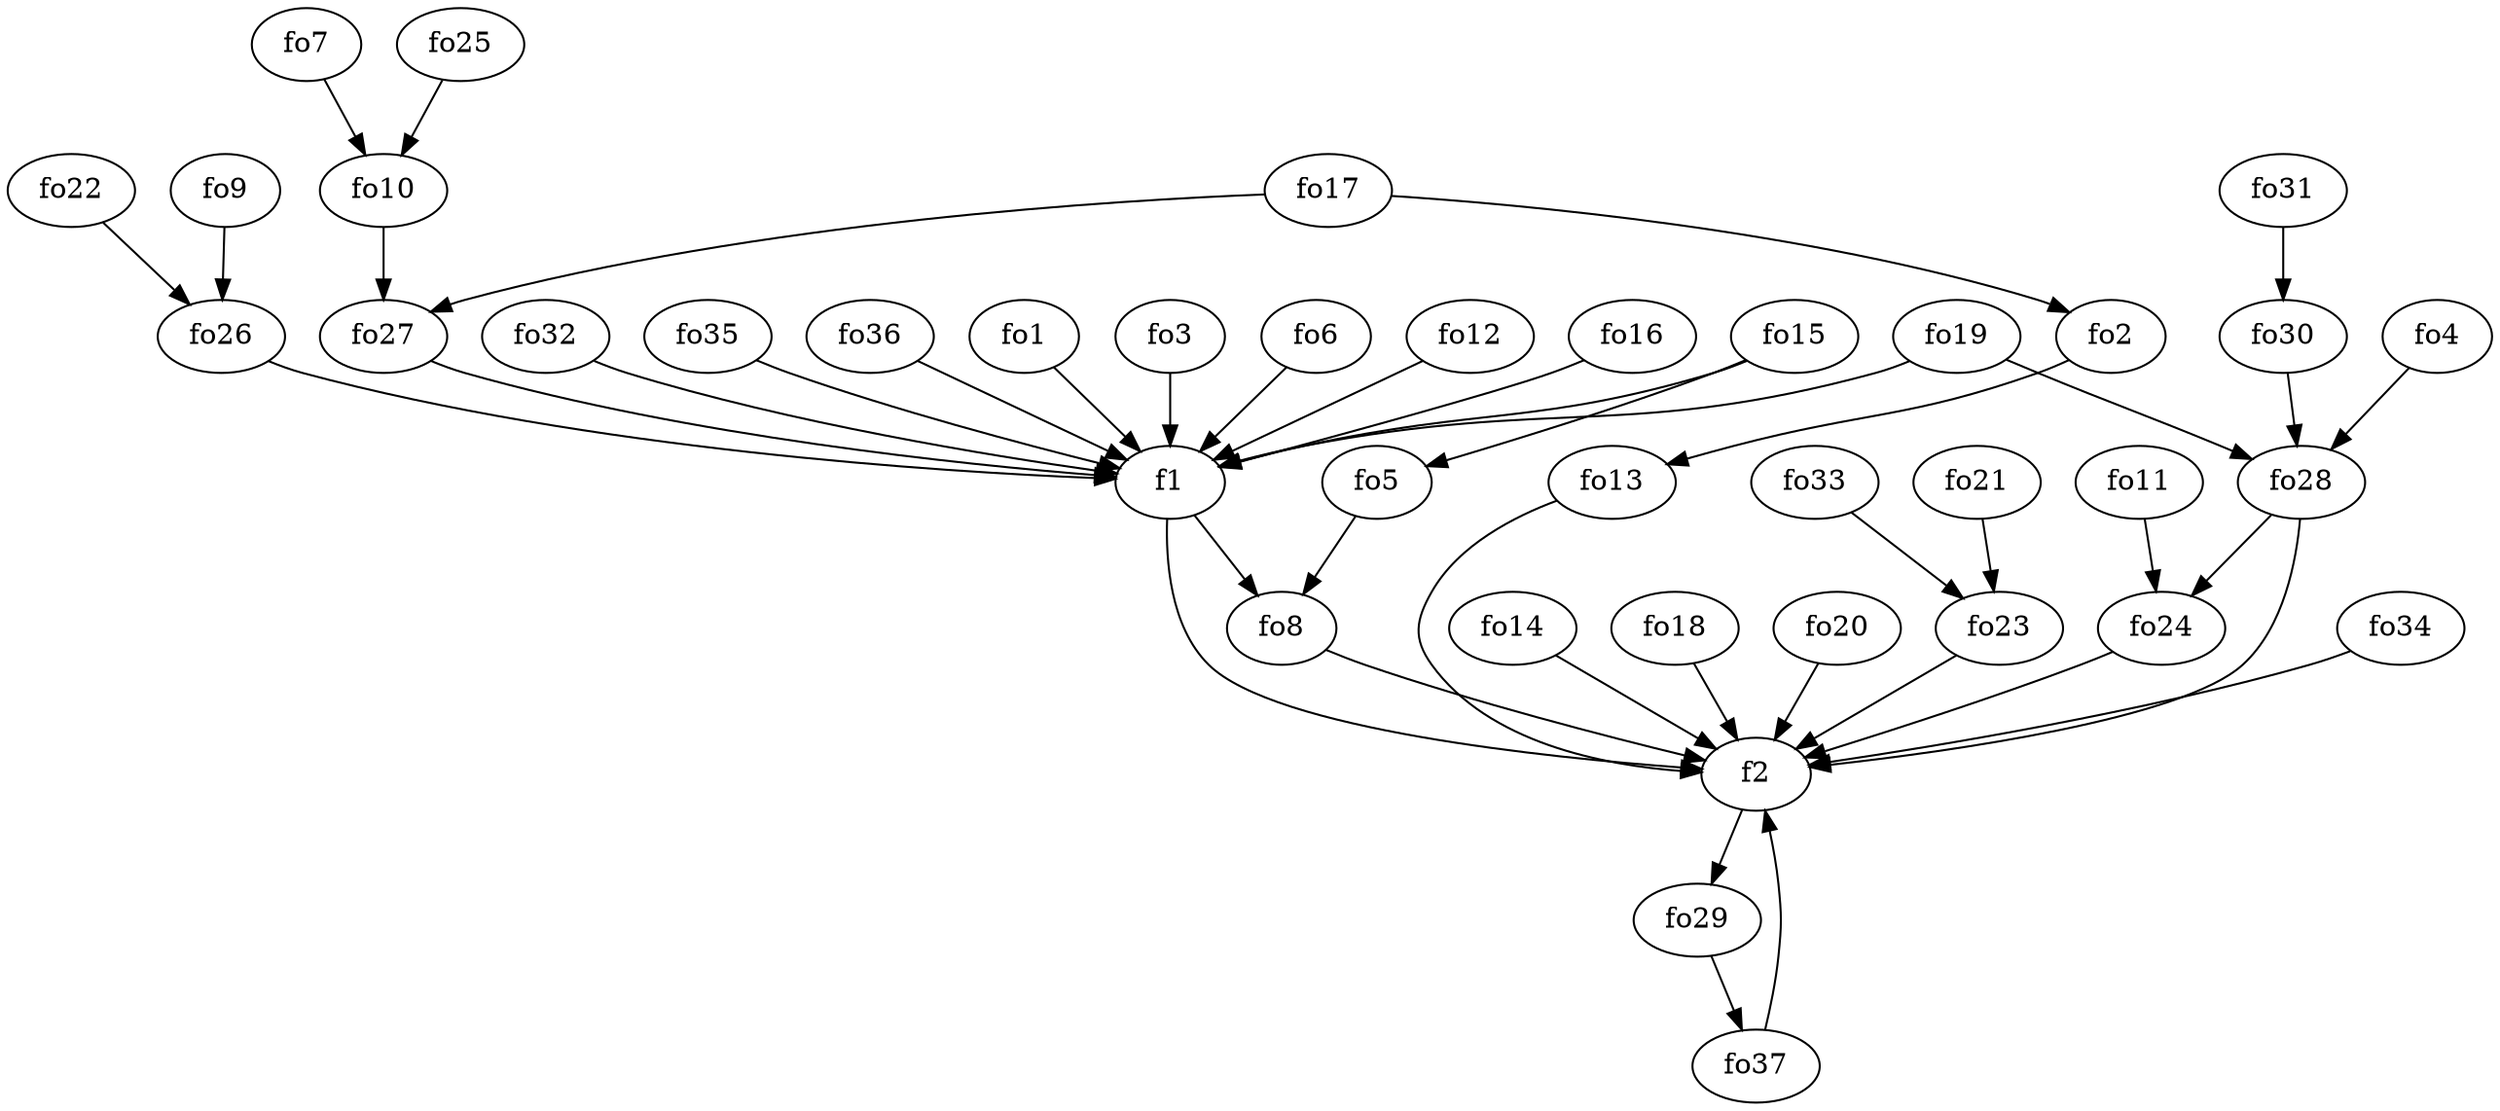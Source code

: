 strict digraph  {
f1;
f2;
fo1;
fo2;
fo3;
fo4;
fo5;
fo6;
fo7;
fo8;
fo9;
fo10;
fo11;
fo12;
fo13;
fo14;
fo15;
fo16;
fo17;
fo18;
fo19;
fo20;
fo21;
fo22;
fo23;
fo24;
fo25;
fo26;
fo27;
fo28;
fo29;
fo30;
fo31;
fo32;
fo33;
fo34;
fo35;
fo36;
fo37;
f1 -> f2  [weight=2];
f1 -> fo8  [weight=2];
f2 -> fo29  [weight=2];
fo1 -> f1  [weight=2];
fo2 -> fo13  [weight=2];
fo3 -> f1  [weight=2];
fo4 -> fo28  [weight=2];
fo5 -> fo8  [weight=2];
fo6 -> f1  [weight=2];
fo7 -> fo10  [weight=2];
fo8 -> f2  [weight=2];
fo9 -> fo26  [weight=2];
fo10 -> fo27  [weight=2];
fo11 -> fo24  [weight=2];
fo12 -> f1  [weight=2];
fo13 -> f2  [weight=2];
fo14 -> f2  [weight=2];
fo15 -> fo5  [weight=2];
fo15 -> f1  [weight=2];
fo16 -> f1  [weight=2];
fo17 -> fo2  [weight=2];
fo17 -> fo27  [weight=2];
fo18 -> f2  [weight=2];
fo19 -> fo28  [weight=2];
fo19 -> f1  [weight=2];
fo20 -> f2  [weight=2];
fo21 -> fo23  [weight=2];
fo22 -> fo26  [weight=2];
fo23 -> f2  [weight=2];
fo24 -> f2  [weight=2];
fo25 -> fo10  [weight=2];
fo26 -> f1  [weight=2];
fo27 -> f1  [weight=2];
fo28 -> f2  [weight=2];
fo28 -> fo24  [weight=2];
fo29 -> fo37  [weight=2];
fo30 -> fo28  [weight=2];
fo31 -> fo30  [weight=2];
fo32 -> f1  [weight=2];
fo33 -> fo23  [weight=2];
fo34 -> f2  [weight=2];
fo35 -> f1  [weight=2];
fo36 -> f1  [weight=2];
fo37 -> f2  [weight=2];
}
